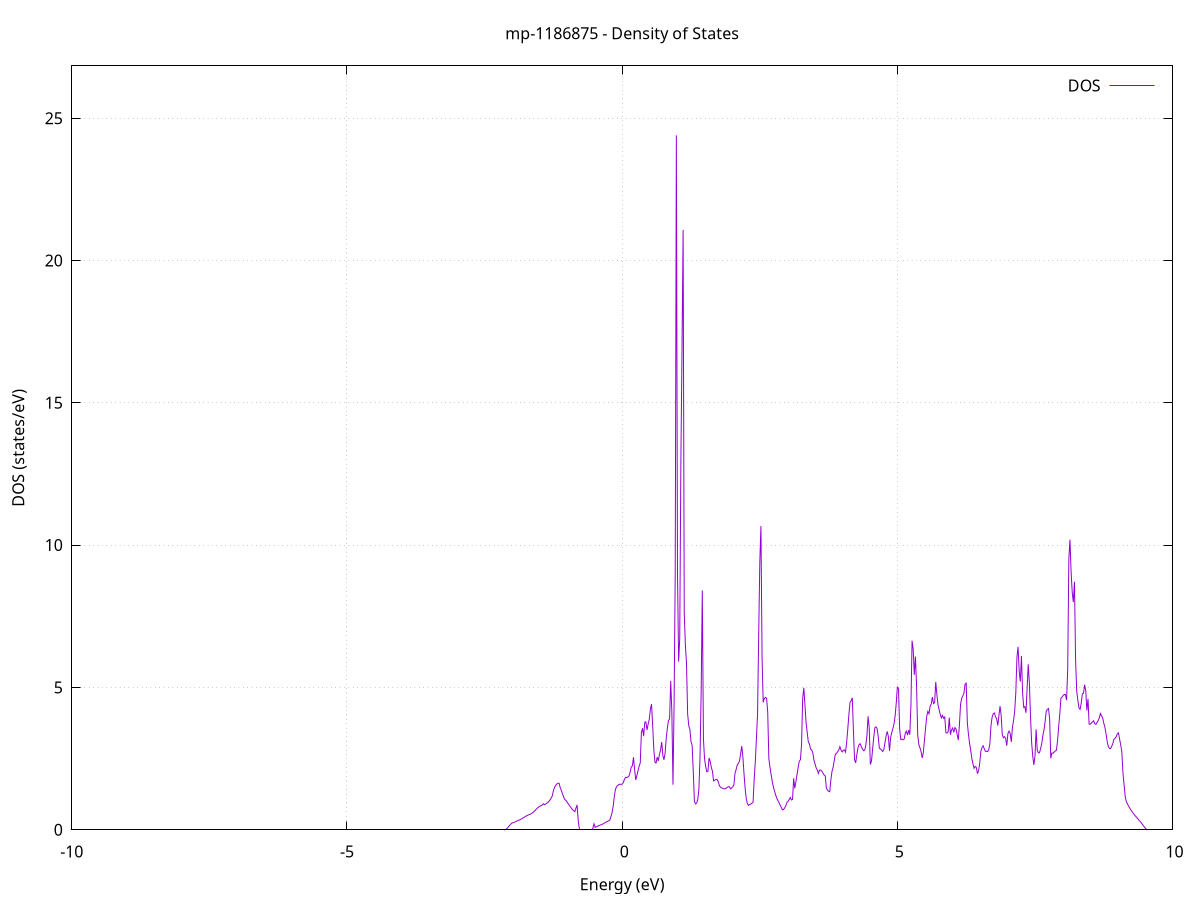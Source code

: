 set title 'mp-1186875 - Density of States'
set xlabel 'Energy (eV)'
set ylabel 'DOS (states/eV)'
set grid
set xrange [-10:10]
set yrange [0:26.836]
set xzeroaxis lt -1
set terminal png size 800,600
set output 'mp-1186875_dos_gnuplot.png'
plot '-' using 1:2 with lines title 'DOS'
-29.589200 0.000000
-29.568700 0.000000
-29.548200 0.000000
-29.527700 0.000000
-29.507200 0.000000
-29.486700 0.000000
-29.466200 0.000000
-29.445700 0.000000
-29.425200 0.000000
-29.404700 0.000000
-29.384200 0.000000
-29.363700 0.000000
-29.343300 0.000000
-29.322800 0.000000
-29.302300 0.000000
-29.281800 0.000000
-29.261300 0.000000
-29.240800 0.000000
-29.220300 0.000000
-29.199800 0.000000
-29.179300 0.000000
-29.158800 0.000000
-29.138300 0.000000
-29.117800 0.000000
-29.097400 0.000000
-29.076900 0.000000
-29.056400 0.000000
-29.035900 0.000000
-29.015400 0.000000
-28.994900 0.000000
-28.974400 0.000000
-28.953900 0.000000
-28.933400 0.000000
-28.912900 0.000000
-28.892400 0.000000
-28.871900 0.000000
-28.851400 0.000000
-28.831000 0.000000
-28.810500 0.000000
-28.790000 0.000000
-28.769500 0.000000
-28.749000 0.000000
-28.728500 0.000000
-28.708000 0.000000
-28.687500 0.000000
-28.667000 0.000000
-28.646500 0.000000
-28.626000 0.000000
-28.605500 0.000000
-28.585000 0.000000
-28.564600 0.000000
-28.544100 0.000000
-28.523600 0.000000
-28.503100 0.000000
-28.482600 0.000000
-28.462100 0.000000
-28.441600 0.000000
-28.421100 0.000000
-28.400600 0.000000
-28.380100 0.000000
-28.359600 0.000000
-28.339100 0.000000
-28.318700 0.000000
-28.298200 0.000000
-28.277700 0.000000
-28.257200 0.000000
-28.236700 0.000000
-28.216200 0.000000
-28.195700 0.000000
-28.175200 0.000000
-28.154700 0.000000
-28.134200 0.000000
-28.113700 0.000000
-28.093200 0.000000
-28.072700 0.000000
-28.052300 0.000000
-28.031800 0.000000
-28.011300 0.000000
-27.990800 0.000000
-27.970300 0.000000
-27.949800 0.000000
-27.929300 0.000000
-27.908800 0.000000
-27.888300 0.000000
-27.867800 0.000000
-27.847300 0.000000
-27.826800 0.000000
-27.806300 0.000000
-27.785900 0.000000
-27.765400 0.000000
-27.744900 0.000000
-27.724400 0.000000
-27.703900 0.000000
-27.683400 0.000000
-27.662900 0.000000
-27.642400 0.000000
-27.621900 0.000000
-27.601400 0.000000
-27.580900 0.000000
-27.560400 0.000000
-27.540000 0.000000
-27.519500 0.000000
-27.499000 0.000000
-27.478500 0.000000
-27.458000 0.000000
-27.437500 0.000000
-27.417000 0.000000
-27.396500 0.000000
-27.376000 0.000000
-27.355500 0.000000
-27.335000 0.000000
-27.314500 0.000000
-27.294000 0.000000
-27.273600 0.000000
-27.253100 0.000000
-27.232600 0.000000
-27.212100 0.000000
-27.191600 0.000000
-27.171100 0.000000
-27.150600 0.000000
-27.130100 0.000000
-27.109600 0.000000
-27.089100 0.000000
-27.068600 0.000000
-27.048100 0.000000
-27.027600 0.000000
-27.007200 0.000000
-26.986700 0.000000
-26.966200 0.000000
-26.945700 0.000000
-26.925200 0.000000
-26.904700 0.000000
-26.884200 0.000000
-26.863700 0.000000
-26.843200 0.000000
-26.822700 0.000000
-26.802200 0.000000
-26.781700 0.000000
-26.761300 0.000000
-26.740800 0.000000
-26.720300 0.000000
-26.699800 0.000000
-26.679300 0.000000
-26.658800 0.000000
-26.638300 0.000000
-26.617800 0.000000
-26.597300 0.000000
-26.576800 0.000000
-26.556300 0.000000
-26.535800 0.000000
-26.515300 0.000000
-26.494900 0.000000
-26.474400 0.000000
-26.453900 0.000000
-26.433400 0.000000
-26.412900 0.000000
-26.392400 0.000000
-26.371900 0.000000
-26.351400 0.000000
-26.330900 0.000000
-26.310400 0.000000
-26.289900 0.000000
-26.269400 0.000000
-26.249000 0.000000
-26.228500 0.000000
-26.208000 0.000000
-26.187500 0.000000
-26.167000 0.000000
-26.146500 0.000000
-26.126000 0.000000
-26.105500 0.000000
-26.085000 0.000000
-26.064500 0.000000
-26.044000 0.000000
-26.023500 0.000000
-26.003000 0.000000
-25.982600 0.000000
-25.962100 0.000000
-25.941600 0.000000
-25.921100 0.000000
-25.900600 0.000000
-25.880100 0.000000
-25.859600 0.000000
-25.839100 0.000000
-25.818600 0.000000
-25.798100 0.000000
-25.777600 0.000000
-25.757100 0.000000
-25.736600 0.000000
-25.716200 0.000000
-25.695700 0.000000
-25.675200 0.000000
-25.654700 0.000000
-25.634200 0.000000
-25.613700 0.000000
-25.593200 0.000000
-25.572700 0.000000
-25.552200 0.000000
-25.531700 0.000000
-25.511200 0.000000
-25.490700 0.000000
-25.470300 0.000000
-25.449800 0.000000
-25.429300 0.000000
-25.408800 0.000000
-25.388300 0.000000
-25.367800 0.000000
-25.347300 0.000000
-25.326800 0.000000
-25.306300 0.000000
-25.285800 0.000000
-25.265300 0.000000
-25.244800 0.000000
-25.224300 0.000000
-25.203900 0.000000
-25.183400 0.000000
-25.162900 0.000000
-25.142400 0.000000
-25.121900 0.000000
-25.101400 0.000000
-25.080900 0.000000
-25.060400 0.000000
-25.039900 0.000000
-25.019400 0.000000
-24.998900 0.000000
-24.978400 0.000000
-24.957900 0.000000
-24.937500 0.000000
-24.917000 0.000000
-24.896500 0.000000
-24.876000 0.000000
-24.855500 0.000000
-24.835000 0.000000
-24.814500 0.000000
-24.794000 0.000000
-24.773500 0.000000
-24.753000 0.000000
-24.732500 0.000000
-24.712000 0.000000
-24.691600 0.000000
-24.671100 0.000000
-24.650600 0.000000
-24.630100 0.000000
-24.609600 0.000000
-24.589100 0.000000
-24.568600 0.000000
-24.548100 0.000000
-24.527600 0.000000
-24.507100 0.000000
-24.486600 0.000000
-24.466100 0.000000
-24.445600 0.000000
-24.425200 0.000000
-24.404700 0.000000
-24.384200 0.000000
-24.363700 0.000000
-24.343200 0.000000
-24.322700 0.000000
-24.302200 0.000000
-24.281700 0.000000
-24.261200 0.000000
-24.240700 0.000000
-24.220200 0.000000
-24.199700 0.000000
-24.179300 0.000000
-24.158800 0.000000
-24.138300 0.000000
-24.117800 0.000000
-24.097300 0.000000
-24.076800 0.000000
-24.056300 0.000000
-24.035800 0.000000
-24.015300 0.000000
-23.994800 0.000000
-23.974300 0.000000
-23.953800 0.000000
-23.933300 0.000000
-23.912900 0.000000
-23.892400 0.000000
-23.871900 0.000000
-23.851400 0.000000
-23.830900 0.000000
-23.810400 0.000000
-23.789900 0.000000
-23.769400 0.000000
-23.748900 0.000000
-23.728400 0.000000
-23.707900 0.000000
-23.687400 0.000000
-23.666900 0.000000
-23.646500 0.000000
-23.626000 0.000000
-23.605500 0.000000
-23.585000 0.000000
-23.564500 0.000000
-23.544000 0.000000
-23.523500 0.000000
-23.503000 0.000000
-23.482500 0.000000
-23.462000 0.000000
-23.441500 0.000000
-23.421000 0.000000
-23.400600 0.000000
-23.380100 0.000000
-23.359600 0.000000
-23.339100 0.000000
-23.318600 0.000000
-23.298100 0.000000
-23.277600 0.000000
-23.257100 0.000000
-23.236600 0.000000
-23.216100 0.000000
-23.195600 0.000000
-23.175100 0.000000
-23.154600 0.000000
-23.134200 0.000000
-23.113700 0.000000
-23.093200 0.000000
-23.072700 0.000000
-23.052200 0.000000
-23.031700 0.000000
-23.011200 0.000000
-22.990700 0.000000
-22.970200 0.000000
-22.949700 0.000000
-22.929200 0.000000
-22.908700 0.000000
-22.888200 0.000000
-22.867800 0.000000
-22.847300 0.000000
-22.826800 0.000000
-22.806300 0.000000
-22.785800 0.000000
-22.765300 0.000000
-22.744800 0.000000
-22.724300 0.000000
-22.703800 0.000000
-22.683300 0.000000
-22.662800 0.000000
-22.642300 0.000000
-22.621900 0.000000
-22.601400 0.000000
-22.580900 0.000000
-22.560400 0.000000
-22.539900 0.000000
-22.519400 0.000000
-22.498900 0.000000
-22.478400 0.000000
-22.457900 0.000000
-22.437400 0.000000
-22.416900 0.000000
-22.396400 0.000000
-22.375900 0.000000
-22.355500 0.000000
-22.335000 0.000000
-22.314500 0.000000
-22.294000 0.000000
-22.273500 0.000000
-22.253000 0.000000
-22.232500 0.000000
-22.212000 0.000000
-22.191500 0.000000
-22.171000 0.000000
-22.150500 0.000000
-22.130000 0.000000
-22.109500 0.000000
-22.089100 0.000000
-22.068600 0.000000
-22.048100 0.000000
-22.027600 0.000000
-22.007100 0.000000
-21.986600 0.000000
-21.966100 0.000000
-21.945600 0.000000
-21.925100 0.000000
-21.904600 0.000000
-21.884100 0.000000
-21.863600 0.000000
-21.843200 0.000000
-21.822700 0.000000
-21.802200 0.000000
-21.781700 0.000000
-21.761200 0.000000
-21.740700 0.000000
-21.720200 0.000000
-21.699700 0.000000
-21.679200 0.000000
-21.658700 0.000000
-21.638200 0.000000
-21.617700 0.000000
-21.597200 0.000000
-21.576800 0.000000
-21.556300 0.000000
-21.535800 0.000000
-21.515300 0.000000
-21.494800 0.000000
-21.474300 0.000000
-21.453800 0.000000
-21.433300 0.000000
-21.412800 0.000000
-21.392300 0.000000
-21.371800 0.000000
-21.351300 0.000000
-21.330900 0.000000
-21.310400 0.000000
-21.289900 0.000000
-21.269400 0.000000
-21.248900 0.000000
-21.228400 0.000000
-21.207900 0.000000
-21.187400 0.000000
-21.166900 0.000000
-21.146400 0.000000
-21.125900 0.000000
-21.105400 0.000000
-21.084900 0.000000
-21.064500 0.000000
-21.044000 0.000000
-21.023500 0.000000
-21.003000 0.000000
-20.982500 0.000000
-20.962000 0.000000
-20.941500 0.000000
-20.921000 0.000000
-20.900500 0.000000
-20.880000 0.000000
-20.859500 0.000000
-20.839000 0.000000
-20.818500 0.000000
-20.798100 0.000000
-20.777600 0.000000
-20.757100 0.000000
-20.736600 0.000000
-20.716100 0.000000
-20.695600 0.000000
-20.675100 0.000000
-20.654600 0.000000
-20.634100 0.000000
-20.613600 0.000000
-20.593100 0.000000
-20.572600 0.000000
-20.552200 0.000000
-20.531700 0.000000
-20.511200 0.000000
-20.490700 0.000000
-20.470200 0.000000
-20.449700 0.000000
-20.429200 0.000000
-20.408700 0.000000
-20.388200 0.000000
-20.367700 0.000000
-20.347200 0.000000
-20.326700 0.000000
-20.306200 0.000000
-20.285800 0.000000
-20.265300 0.000000
-20.244800 0.000000
-20.224300 0.000000
-20.203800 0.000000
-20.183300 0.000000
-20.162800 0.000000
-20.142300 0.000000
-20.121800 0.000000
-20.101300 0.000000
-20.080800 0.000000
-20.060300 0.000000
-20.039800 0.000000
-20.019400 0.000000
-19.998900 0.000000
-19.978400 0.000000
-19.957900 0.000000
-19.937400 0.000000
-19.916900 0.000000
-19.896400 0.000000
-19.875900 0.000000
-19.855400 0.000000
-19.834900 0.000000
-19.814400 0.000000
-19.793900 0.000000
-19.773500 0.000000
-19.753000 0.000000
-19.732500 0.000000
-19.712000 0.000000
-19.691500 0.000000
-19.671000 0.000000
-19.650500 0.000000
-19.630000 0.000000
-19.609500 0.000000
-19.589000 0.000000
-19.568500 0.000000
-19.548000 0.000000
-19.527500 0.000000
-19.507100 0.000000
-19.486600 0.000000
-19.466100 0.000000
-19.445600 0.000000
-19.425100 0.000000
-19.404600 0.000000
-19.384100 0.000000
-19.363600 0.000000
-19.343100 0.000000
-19.322600 0.000000
-19.302100 0.000000
-19.281600 0.000000
-19.261200 0.000000
-19.240700 0.000000
-19.220200 0.000000
-19.199700 0.000000
-19.179200 0.000000
-19.158700 0.000000
-19.138200 0.000000
-19.117700 0.000000
-19.097200 0.000000
-19.076700 0.000000
-19.056200 0.000000
-19.035700 0.000000
-19.015200 0.000000
-18.994800 0.000000
-18.974300 0.000000
-18.953800 0.000000
-18.933300 0.000000
-18.912800 0.000000
-18.892300 0.000000
-18.871800 0.000000
-18.851300 0.000000
-18.830800 0.000000
-18.810300 0.000000
-18.789800 0.000000
-18.769300 0.000000
-18.748800 0.000000
-18.728400 0.000000
-18.707900 0.000000
-18.687400 0.000000
-18.666900 0.000000
-18.646400 0.000000
-18.625900 0.000000
-18.605400 0.000000
-18.584900 0.000000
-18.564400 0.000000
-18.543900 0.000000
-18.523400 0.000000
-18.502900 0.000000
-18.482500 0.000000
-18.462000 0.000000
-18.441500 0.000000
-18.421000 0.000000
-18.400500 0.000000
-18.380000 0.000000
-18.359500 0.000000
-18.339000 0.000000
-18.318500 0.000000
-18.298000 0.000000
-18.277500 0.000000
-18.257000 0.000000
-18.236500 0.000000
-18.216100 0.000000
-18.195600 0.000000
-18.175100 0.000000
-18.154600 0.000000
-18.134100 0.000000
-18.113600 0.000000
-18.093100 0.000000
-18.072600 0.000000
-18.052100 0.000000
-18.031600 0.000000
-18.011100 0.000000
-17.990600 0.000000
-17.970100 0.000000
-17.949700 0.000000
-17.929200 0.000000
-17.908700 0.000000
-17.888200 0.000000
-17.867700 0.000000
-17.847200 0.000000
-17.826700 0.000000
-17.806200 0.000000
-17.785700 0.000000
-17.765200 0.000000
-17.744700 0.000000
-17.724200 0.000000
-17.703800 0.000000
-17.683300 0.000000
-17.662800 0.000000
-17.642300 0.000000
-17.621800 0.000000
-17.601300 0.000000
-17.580800 0.000000
-17.560300 0.000000
-17.539800 0.000000
-17.519300 0.000000
-17.498800 0.000000
-17.478300 0.000000
-17.457800 0.000000
-17.437400 0.000000
-17.416900 0.000000
-17.396400 0.000000
-17.375900 0.000000
-17.355400 0.000000
-17.334900 0.000000
-17.314400 0.000000
-17.293900 0.000000
-17.273400 0.000000
-17.252900 0.000000
-17.232400 0.000000
-17.211900 0.000000
-17.191400 0.000000
-17.171000 0.000000
-17.150500 0.000000
-17.130000 0.000000
-17.109500 0.000000
-17.089000 0.000000
-17.068500 0.000000
-17.048000 0.000000
-17.027500 0.000000
-17.007000 0.000000
-16.986500 0.000000
-16.966000 0.000000
-16.945500 0.000000
-16.925100 0.000000
-16.904600 0.000000
-16.884100 0.000000
-16.863600 0.000000
-16.843100 0.000000
-16.822600 0.000000
-16.802100 0.000000
-16.781600 0.000000
-16.761100 0.000000
-16.740600 0.000000
-16.720100 0.000000
-16.699600 0.000000
-16.679100 0.000000
-16.658700 0.000000
-16.638200 0.000000
-16.617700 0.000000
-16.597200 0.000000
-16.576700 0.000000
-16.556200 0.000000
-16.535700 0.000000
-16.515200 0.000000
-16.494700 0.000000
-16.474200 0.000000
-16.453700 0.000000
-16.433200 0.000000
-16.412800 0.000000
-16.392300 0.000000
-16.371800 0.000000
-16.351300 0.000000
-16.330800 0.000000
-16.310300 0.000000
-16.289800 0.000000
-16.269300 0.000000
-16.248800 0.000000
-16.228300 0.000000
-16.207800 0.000000
-16.187300 0.000000
-16.166800 0.000000
-16.146400 0.000000
-16.125900 0.000000
-16.105400 0.000000
-16.084900 0.000000
-16.064400 0.000000
-16.043900 0.000000
-16.023400 0.000000
-16.002900 0.000000
-15.982400 0.000000
-15.961900 0.000000
-15.941400 0.000000
-15.920900 0.000000
-15.900400 0.000000
-15.880000 0.000000
-15.859500 0.000000
-15.839000 0.000000
-15.818500 0.000000
-15.798000 0.000000
-15.777500 0.000000
-15.757000 0.000000
-15.736500 0.000000
-15.716000 0.000000
-15.695500 0.000000
-15.675000 0.000000
-15.654500 0.000000
-15.634100 0.000000
-15.613600 0.000000
-15.593100 0.000000
-15.572600 0.000000
-15.552100 0.000000
-15.531600 0.000000
-15.511100 0.000000
-15.490600 0.000000
-15.470100 0.000000
-15.449600 0.000000
-15.429100 0.000000
-15.408600 0.000000
-15.388100 0.000000
-15.367700 0.000000
-15.347200 0.000000
-15.326700 0.000000
-15.306200 0.000000
-15.285700 0.000000
-15.265200 0.000000
-15.244700 0.000000
-15.224200 0.000000
-15.203700 0.000000
-15.183200 0.000000
-15.162700 0.000000
-15.142200 0.000000
-15.121700 0.000000
-15.101300 0.000000
-15.080800 0.000000
-15.060300 0.000000
-15.039800 0.000000
-15.019300 0.000000
-14.998800 0.000000
-14.978300 0.000000
-14.957800 0.000000
-14.937300 0.000000
-14.916800 0.000000
-14.896300 0.000000
-14.875800 0.000000
-14.855400 0.000000
-14.834900 0.000000
-14.814400 0.000000
-14.793900 0.000000
-14.773400 0.000000
-14.752900 0.000000
-14.732400 0.000000
-14.711900 0.000000
-14.691400 0.000000
-14.670900 0.000000
-14.650400 0.000000
-14.629900 0.000000
-14.609400 0.000000
-14.589000 0.000000
-14.568500 0.000000
-14.548000 0.000000
-14.527500 0.000000
-14.507000 0.000000
-14.486500 0.000000
-14.466000 0.000000
-14.445500 0.000000
-14.425000 0.000000
-14.404500 0.000000
-14.384000 0.000000
-14.363500 0.000000
-14.343100 0.000000
-14.322600 0.000000
-14.302100 0.000000
-14.281600 0.000000
-14.261100 0.000000
-14.240600 0.000000
-14.220100 0.000000
-14.199600 0.000000
-14.179100 0.000000
-14.158600 0.000000
-14.138100 0.000000
-14.117600 0.000000
-14.097100 0.000000
-14.076700 0.000000
-14.056200 0.000000
-14.035700 0.000000
-14.015200 0.000000
-13.994700 0.000000
-13.974200 0.000000
-13.953700 0.000000
-13.933200 0.000000
-13.912700 0.000000
-13.892200 0.000000
-13.871700 0.000000
-13.851200 0.000000
-13.830700 0.000000
-13.810300 0.000000
-13.789800 0.000000
-13.769300 0.000000
-13.748800 0.000000
-13.728300 0.000000
-13.707800 0.000000
-13.687300 0.000000
-13.666800 0.000000
-13.646300 0.000000
-13.625800 0.000000
-13.605300 0.000000
-13.584800 0.000000
-13.564400 0.000000
-13.543900 0.000000
-13.523400 0.000000
-13.502900 0.000000
-13.482400 0.000000
-13.461900 0.000000
-13.441400 0.000000
-13.420900 0.000000
-13.400400 0.000000
-13.379900 0.000000
-13.359400 0.000000
-13.338900 0.000000
-13.318400 0.000000
-13.298000 0.000000
-13.277500 0.000000
-13.257000 0.000000
-13.236500 0.000000
-13.216000 0.000000
-13.195500 0.000000
-13.175000 0.000000
-13.154500 0.000000
-13.134000 0.000000
-13.113500 0.000000
-13.093000 0.000000
-13.072500 0.000000
-13.052000 0.000000
-13.031600 0.000000
-13.011100 0.000000
-12.990600 0.000000
-12.970100 0.000000
-12.949600 0.000000
-12.929100 0.000000
-12.908600 0.000000
-12.888100 0.000000
-12.867600 0.000000
-12.847100 0.000000
-12.826600 0.000000
-12.806100 0.000000
-12.785700 0.000000
-12.765200 0.000000
-12.744700 0.000000
-12.724200 0.000000
-12.703700 0.000000
-12.683200 0.000000
-12.662700 0.000000
-12.642200 0.000000
-12.621700 0.000000
-12.601200 0.000000
-12.580700 0.000000
-12.560200 0.000000
-12.539700 0.000000
-12.519300 0.000000
-12.498800 0.000000
-12.478300 0.000000
-12.457800 0.000000
-12.437300 0.000000
-12.416800 0.000000
-12.396300 0.000000
-12.375800 0.000000
-12.355300 0.000000
-12.334800 0.000000
-12.314300 0.000000
-12.293800 0.000000
-12.273400 0.000000
-12.252900 0.000000
-12.232400 0.000000
-12.211900 0.000000
-12.191400 0.000000
-12.170900 0.000000
-12.150400 0.000000
-12.129900 0.000000
-12.109400 0.000000
-12.088900 0.000000
-12.068400 0.000000
-12.047900 0.000000
-12.027400 3.323800
-12.007000 12.500200
-11.986500 31.663700
-11.966000 18.957700
-11.945500 20.425000
-11.925000 17.410700
-11.904500 21.037500
-11.884000 80.937000
-11.863500 36.544600
-11.843000 45.317400
-11.822500 36.746300
-11.802000 49.049000
-11.781500 16.240900
-11.761000 40.457600
-11.740600 40.318400
-11.720100 0.000000
-11.699600 0.000000
-11.679100 0.000000
-11.658600 0.000000
-11.638100 0.000000
-11.617600 0.000000
-11.597100 0.000000
-11.576600 0.000000
-11.556100 0.000000
-11.535600 0.000000
-11.515100 0.000000
-11.494700 0.000000
-11.474200 0.000000
-11.453700 0.000000
-11.433200 0.000000
-11.412700 0.000000
-11.392200 0.000000
-11.371700 0.000000
-11.351200 0.000000
-11.330700 0.000000
-11.310200 0.000000
-11.289700 0.000000
-11.269200 0.000000
-11.248700 0.000000
-11.228300 0.000000
-11.207800 0.000000
-11.187300 0.000000
-11.166800 0.000000
-11.146300 0.000000
-11.125800 0.000000
-11.105300 0.000000
-11.084800 0.000000
-11.064300 0.000000
-11.043800 0.000000
-11.023300 0.000000
-11.002800 0.000000
-10.982300 0.000000
-10.961900 0.000000
-10.941400 0.000000
-10.920900 0.000000
-10.900400 0.000000
-10.879900 0.000000
-10.859400 0.000000
-10.838900 0.000000
-10.818400 0.000000
-10.797900 0.000000
-10.777400 0.000000
-10.756900 0.000000
-10.736400 0.000000
-10.716000 0.000000
-10.695500 0.000000
-10.675000 0.000000
-10.654500 0.000000
-10.634000 0.000000
-10.613500 0.000000
-10.593000 0.000000
-10.572500 0.000000
-10.552000 0.000000
-10.531500 0.000000
-10.511000 0.000000
-10.490500 0.000000
-10.470000 0.000000
-10.449600 0.000000
-10.429100 0.000000
-10.408600 0.000000
-10.388100 0.000000
-10.367600 0.000000
-10.347100 0.000000
-10.326600 0.000000
-10.306100 0.000000
-10.285600 0.000000
-10.265100 0.000000
-10.244600 0.000000
-10.224100 0.000000
-10.203600 0.000000
-10.183200 0.000000
-10.162700 0.000000
-10.142200 0.000000
-10.121700 0.000000
-10.101200 0.000000
-10.080700 0.000000
-10.060200 0.000000
-10.039700 0.000000
-10.019200 0.000000
-9.998700 0.000000
-9.978200 0.000000
-9.957700 0.000000
-9.937300 0.000000
-9.916800 0.000000
-9.896300 0.000000
-9.875800 0.000000
-9.855300 0.000000
-9.834800 0.000000
-9.814300 0.000000
-9.793800 0.000000
-9.773300 0.000000
-9.752800 0.000000
-9.732300 0.000000
-9.711800 0.000000
-9.691300 0.000000
-9.670900 0.000000
-9.650400 0.000000
-9.629900 0.000000
-9.609400 0.000000
-9.588900 0.000000
-9.568400 0.000000
-9.547900 0.000000
-9.527400 0.000000
-9.506900 0.000000
-9.486400 0.000000
-9.465900 0.000000
-9.445400 0.000000
-9.425000 0.000000
-9.404500 0.000000
-9.384000 0.000000
-9.363500 0.000000
-9.343000 0.000000
-9.322500 0.000000
-9.302000 0.000000
-9.281500 0.000000
-9.261000 0.000000
-9.240500 0.000000
-9.220000 0.000000
-9.199500 0.000000
-9.179000 0.000000
-9.158600 0.000000
-9.138100 0.000000
-9.117600 0.000000
-9.097100 0.000000
-9.076600 0.000000
-9.056100 0.000000
-9.035600 0.000000
-9.015100 0.000000
-8.994600 0.000000
-8.974100 0.000000
-8.953600 0.000000
-8.933100 0.000000
-8.912600 0.000000
-8.892200 0.000000
-8.871700 0.000000
-8.851200 0.000000
-8.830700 0.000000
-8.810200 0.000000
-8.789700 0.000000
-8.769200 0.000000
-8.748700 0.000000
-8.728200 0.000000
-8.707700 0.000000
-8.687200 0.000000
-8.666700 0.000000
-8.646300 0.000000
-8.625800 0.000000
-8.605300 0.000000
-8.584800 0.000000
-8.564300 0.000000
-8.543800 0.000000
-8.523300 0.000000
-8.502800 0.000000
-8.482300 0.000000
-8.461800 0.000000
-8.441300 0.000000
-8.420800 0.000000
-8.400300 0.000000
-8.379900 0.000000
-8.359400 0.000000
-8.338900 0.000000
-8.318400 0.000000
-8.297900 0.000000
-8.277400 0.000000
-8.256900 0.000000
-8.236400 0.000000
-8.215900 0.000000
-8.195400 0.000000
-8.174900 0.000000
-8.154400 0.000000
-8.133900 0.000000
-8.113500 0.000000
-8.093000 0.000000
-8.072500 0.000000
-8.052000 0.000000
-8.031500 0.000000
-8.011000 0.000000
-7.990500 0.000000
-7.970000 0.000000
-7.949500 0.000000
-7.929000 0.000000
-7.908500 0.000000
-7.888000 0.000000
-7.867600 0.000000
-7.847100 0.000000
-7.826600 0.000000
-7.806100 0.000000
-7.785600 0.000000
-7.765100 0.000000
-7.744600 0.000000
-7.724100 0.000000
-7.703600 0.000000
-7.683100 0.000000
-7.662600 0.000000
-7.642100 0.000000
-7.621600 0.000000
-7.601200 0.000000
-7.580700 0.000000
-7.560200 0.000000
-7.539700 0.000000
-7.519200 0.000000
-7.498700 0.000000
-7.478200 0.000000
-7.457700 0.000000
-7.437200 0.000000
-7.416700 0.000000
-7.396200 0.000000
-7.375700 0.000000
-7.355300 0.000000
-7.334800 0.000000
-7.314300 0.000000
-7.293800 0.000000
-7.273300 0.000000
-7.252800 0.000000
-7.232300 0.000000
-7.211800 0.000000
-7.191300 0.000000
-7.170800 0.000000
-7.150300 0.000000
-7.129800 0.000000
-7.109300 0.000000
-7.088900 0.000000
-7.068400 0.000000
-7.047900 0.000000
-7.027400 0.000000
-7.006900 0.000000
-6.986400 0.000000
-6.965900 0.000000
-6.945400 0.000000
-6.924900 0.000000
-6.904400 0.000000
-6.883900 0.000000
-6.863400 0.000000
-6.842900 0.000000
-6.822500 0.000000
-6.802000 0.000000
-6.781500 0.000000
-6.761000 0.000000
-6.740500 0.000000
-6.720000 0.000000
-6.699500 0.000000
-6.679000 0.000000
-6.658500 0.000000
-6.638000 0.000000
-6.617500 0.000000
-6.597000 0.000000
-6.576600 0.000000
-6.556100 0.000000
-6.535600 0.000000
-6.515100 0.000000
-6.494600 0.000000
-6.474100 0.000000
-6.453600 0.000000
-6.433100 0.000000
-6.412600 0.000000
-6.392100 0.000000
-6.371600 0.000000
-6.351100 0.000000
-6.330600 0.000000
-6.310200 0.000000
-6.289700 0.000000
-6.269200 0.000000
-6.248700 0.000000
-6.228200 0.000000
-6.207700 0.000000
-6.187200 0.000000
-6.166700 0.000000
-6.146200 0.000000
-6.125700 0.000000
-6.105200 0.000000
-6.084700 0.000000
-6.064200 0.000000
-6.043800 0.000000
-6.023300 0.000000
-6.002800 0.000000
-5.982300 0.000000
-5.961800 0.000000
-5.941300 0.000000
-5.920800 0.000000
-5.900300 0.000000
-5.879800 0.000000
-5.859300 0.000000
-5.838800 0.000000
-5.818300 0.000000
-5.797900 0.000000
-5.777400 0.000000
-5.756900 0.000000
-5.736400 0.000000
-5.715900 0.000000
-5.695400 0.000000
-5.674900 0.000000
-5.654400 0.000000
-5.633900 0.000000
-5.613400 0.000000
-5.592900 0.000000
-5.572400 0.000000
-5.551900 0.000000
-5.531500 0.000000
-5.511000 0.000000
-5.490500 0.000000
-5.470000 0.000000
-5.449500 0.000000
-5.429000 0.000000
-5.408500 0.000000
-5.388000 0.000000
-5.367500 0.000000
-5.347000 0.000000
-5.326500 0.000000
-5.306000 0.000000
-5.285500 0.000000
-5.265100 0.000000
-5.244600 0.000000
-5.224100 0.000000
-5.203600 0.000000
-5.183100 0.000000
-5.162600 0.000000
-5.142100 0.000000
-5.121600 0.000000
-5.101100 0.000000
-5.080600 0.000000
-5.060100 0.000000
-5.039600 0.000000
-5.019200 0.000000
-4.998700 0.000000
-4.978200 0.000000
-4.957700 0.000000
-4.937200 0.000000
-4.916700 0.000000
-4.896200 0.000000
-4.875700 0.000000
-4.855200 0.000000
-4.834700 0.000000
-4.814200 0.000000
-4.793700 0.000000
-4.773200 0.000000
-4.752800 0.000000
-4.732300 0.000000
-4.711800 0.000000
-4.691300 0.000000
-4.670800 0.000000
-4.650300 0.000000
-4.629800 0.000000
-4.609300 0.000000
-4.588800 0.000000
-4.568300 0.000000
-4.547800 0.000000
-4.527300 0.000000
-4.506900 0.000000
-4.486400 0.000000
-4.465900 0.000000
-4.445400 0.000000
-4.424900 0.000000
-4.404400 0.000000
-4.383900 0.000000
-4.363400 0.000000
-4.342900 0.000000
-4.322400 0.000000
-4.301900 0.000000
-4.281400 0.000000
-4.260900 0.000000
-4.240500 0.000000
-4.220000 0.000000
-4.199500 0.000000
-4.179000 0.000000
-4.158500 0.000000
-4.138000 0.000000
-4.117500 0.000000
-4.097000 0.000000
-4.076500 0.000000
-4.056000 0.000000
-4.035500 0.000000
-4.015000 0.000000
-3.994500 0.000000
-3.974100 0.000000
-3.953600 0.000000
-3.933100 0.000000
-3.912600 0.000000
-3.892100 0.000000
-3.871600 0.000000
-3.851100 0.000000
-3.830600 0.000000
-3.810100 0.000000
-3.789600 0.000000
-3.769100 0.000000
-3.748600 0.000000
-3.728200 0.000000
-3.707700 0.000000
-3.687200 0.000000
-3.666700 0.000000
-3.646200 0.000000
-3.625700 0.000000
-3.605200 0.000000
-3.584700 0.000000
-3.564200 0.000000
-3.543700 0.000000
-3.523200 0.000000
-3.502700 0.000000
-3.482200 0.000000
-3.461800 0.000000
-3.441300 0.000000
-3.420800 0.000000
-3.400300 0.000000
-3.379800 0.000000
-3.359300 0.000000
-3.338800 0.000000
-3.318300 0.000000
-3.297800 0.000000
-3.277300 0.000000
-3.256800 0.000000
-3.236300 0.000000
-3.215800 0.000000
-3.195400 0.000000
-3.174900 0.000000
-3.154400 0.000000
-3.133900 0.000000
-3.113400 0.000000
-3.092900 0.000000
-3.072400 0.000000
-3.051900 0.000000
-3.031400 0.000000
-3.010900 0.000000
-2.990400 0.000000
-2.969900 0.000000
-2.949500 0.000000
-2.929000 0.000000
-2.908500 0.000000
-2.888000 0.000000
-2.867500 0.000000
-2.847000 0.000000
-2.826500 0.000000
-2.806000 0.000000
-2.785500 0.000000
-2.765000 0.000000
-2.744500 0.000000
-2.724000 0.000000
-2.703500 0.000000
-2.683100 0.000000
-2.662600 0.000000
-2.642100 0.000000
-2.621600 0.000000
-2.601100 0.000000
-2.580600 0.000000
-2.560100 0.000000
-2.539600 0.000000
-2.519100 0.000000
-2.498600 0.000000
-2.478100 0.000000
-2.457600 0.000000
-2.437200 0.000000
-2.416700 0.000000
-2.396200 0.000000
-2.375700 0.000000
-2.355200 0.000000
-2.334700 0.000000
-2.314200 0.000000
-2.293700 0.000000
-2.273200 0.000000
-2.252700 0.000000
-2.232200 0.000000
-2.211700 0.000000
-2.191200 0.000000
-2.170800 0.000000
-2.150300 0.000000
-2.129800 0.002700
-2.109300 0.019000
-2.088800 0.049900
-2.068300 0.095400
-2.047800 0.147400
-2.027300 0.187900
-2.006800 0.231100
-1.986300 0.245200
-1.965800 0.260100
-1.945300 0.275900
-1.924800 0.293300
-1.904400 0.312800
-1.883900 0.334300
-1.863400 0.345400
-1.842900 0.367400
-1.822400 0.390300
-1.801900 0.414100
-1.781400 0.438500
-1.760900 0.463800
-1.740400 0.487600
-1.719900 0.508100
-1.699400 0.525200
-1.678900 0.539800
-1.658500 0.556100
-1.638000 0.584500
-1.617500 0.611200
-1.597000 0.648500
-1.576500 0.685200
-1.556000 0.731600
-1.535500 0.770800
-1.515000 0.802500
-1.494500 0.827700
-1.474000 0.846200
-1.453500 0.857700
-1.433000 0.914900
-1.412500 0.880900
-1.392100 0.903400
-1.371600 0.928500
-1.351100 0.955700
-1.330600 0.996600
-1.310100 1.050100
-1.289600 1.114000
-1.269100 1.192100
-1.248600 1.378800
-1.228100 1.489100
-1.207600 1.561400
-1.187100 1.608300
-1.166600 1.631000
-1.146100 1.634000
-1.125700 1.482900
-1.105200 1.387300
-1.084700 1.265100
-1.064200 1.161400
-1.043700 1.064100
-1.023200 1.036700
-1.002700 0.980600
-0.982200 0.922100
-0.961700 0.864700
-0.941200 0.808600
-0.920700 0.751100
-0.900200 0.703600
-0.879800 0.667300
-0.859300 0.637000
-0.838800 0.765400
-0.818300 0.871600
-0.797800 0.311700
-0.777300 0.000000
-0.756800 0.000000
-0.736300 0.000000
-0.715800 0.000000
-0.695300 0.000000
-0.674800 0.000000
-0.654300 0.000000
-0.633800 0.000000
-0.613400 0.000000
-0.592900 0.000000
-0.572400 0.000000
-0.551900 0.000000
-0.531400 0.000000
-0.510900 0.211000
-0.490400 0.082600
-0.469900 0.103600
-0.449400 0.123100
-0.428900 0.141200
-0.408400 0.157800
-0.387900 0.172900
-0.367400 0.186500
-0.347000 0.207500
-0.326500 0.232700
-0.306000 0.255800
-0.285500 0.276900
-0.265000 0.296000
-0.244500 0.314700
-0.224000 0.337700
-0.203500 0.464200
-0.183000 0.603900
-0.162500 0.831900
-0.142000 1.177800
-0.121500 1.420100
-0.101100 1.512800
-0.080600 1.557100
-0.060100 1.590300
-0.039600 1.602200
-0.019100 1.592900
0.001400 1.604500
0.021900 1.662800
0.042400 1.777300
0.062900 1.844400
0.083400 1.838200
0.103900 1.849900
0.124400 1.888800
0.144900 2.022200
0.165300 2.203200
0.185800 2.246500
0.206300 2.547600
0.226800 2.106000
0.247300 1.752300
0.267800 1.903800
0.288300 2.076500
0.308800 2.229900
0.329300 2.355800
0.349800 3.417100
0.370300 3.566900
0.390800 3.287200
0.411200 3.779600
0.431700 3.788500
0.452200 3.504700
0.472700 3.715000
0.493200 3.881400
0.513700 4.248600
0.534200 4.414700
0.554700 3.662200
0.575200 2.828200
0.595700 2.372500
0.616200 2.346100
0.636700 2.553000
0.657200 2.417500
0.677600 2.654400
0.698100 2.799800
0.718600 3.078900
0.739100 2.613400
0.759600 2.458600
0.780100 2.679900
0.800600 3.206000
0.821100 3.561600
0.841600 3.838600
0.862100 3.892100
0.882600 5.229800
0.903100 4.138600
0.923600 1.583100
0.944000 4.446300
0.964500 8.998000
0.985000 24.396400
1.005500 9.086200
1.026000 5.905900
1.046500 6.711800
1.067000 12.895900
1.087500 16.832200
1.108000 21.073500
1.128500 7.605300
1.149000 6.487200
1.169500 5.849600
1.189900 4.068400
1.210400 3.653800
1.230900 3.525500
1.251400 3.098000
1.271900 2.964600
1.292400 2.039200
1.312900 1.001400
1.333400 0.911800
1.353900 0.937600
1.374400 1.074000
1.394900 1.427700
1.415400 2.585300
1.435900 4.857300
1.456300 8.409100
1.476800 3.206500
1.497300 2.489800
1.517800 2.220800
1.538300 2.038400
1.558800 2.056100
1.579300 2.522400
1.599800 2.404800
1.620300 2.193900
1.640800 2.055800
1.661300 1.717900
1.681800 1.740900
1.702300 1.765700
1.722700 1.775200
1.743200 1.702500
1.763700 1.570700
1.784200 1.498700
1.804700 1.476700
1.825200 1.456000
1.845700 1.441300
1.866200 1.438700
1.886700 1.451500
1.907200 1.488200
1.927700 1.508100
1.948200 1.515400
1.968600 1.437800
1.989100 1.471000
2.009600 1.506300
2.030100 1.574600
2.050600 1.985800
2.071100 2.117700
2.091600 2.276700
2.112100 2.337300
2.132600 2.411200
2.153100 2.669400
2.173600 2.939400
2.194100 2.560700
2.214600 1.953600
2.235000 1.449300
2.255500 1.086500
2.276000 0.918900
2.296500 0.855100
2.317000 0.886400
2.337500 0.904100
2.358000 0.933100
2.378500 0.964600
2.399000 1.761900
2.419500 2.385400
2.440000 3.223200
2.460500 4.061200
2.480900 6.826300
2.501400 9.405900
2.521900 10.668500
2.542400 6.038300
2.562900 4.472800
2.583400 4.617400
2.603900 4.649100
2.624400 4.624300
2.644900 4.139500
2.665400 2.507100
2.685900 2.198800
2.706400 1.943900
2.726900 1.708400
2.747300 1.508100
2.767800 1.365600
2.788300 1.229900
2.808800 1.113400
2.829300 1.032600
2.849800 0.951200
2.870300 0.869100
2.890800 0.786400
2.911300 0.700600
2.931800 0.714100
2.952300 0.762600
2.972800 0.843100
2.993300 0.954900
3.013700 0.994900
3.034200 1.060400
3.054700 1.131800
3.075200 1.045900
3.095700 1.063800
3.116200 1.808100
3.136700 1.456200
3.157200 1.689700
3.177700 1.946400
3.198200 2.190500
3.218700 2.408900
3.239200 2.458000
3.259600 2.982400
3.280100 4.606300
3.300600 4.989600
3.321100 4.386400
3.341600 3.778000
3.362100 3.432900
3.382600 3.087500
3.403100 3.015000
3.423600 2.832400
3.444100 2.806800
3.464600 2.707200
3.485100 2.445900
3.505600 2.309300
3.526000 2.170500
3.546500 2.095800
3.567000 1.979600
3.587500 2.096800
3.608000 2.098200
3.628500 2.059900
3.649000 1.994800
3.669500 1.922700
3.690000 1.894800
3.710500 1.464000
3.731000 1.393100
3.751500 1.353700
3.772000 1.336400
3.792400 1.750200
3.812900 2.049200
3.833400 2.192700
3.853900 2.434600
3.874400 2.656500
3.894900 2.678300
3.915400 2.743000
3.935900 2.799400
3.956400 2.919900
3.976900 2.798400
3.997400 2.733800
4.017900 2.790900
4.038300 2.806200
4.058800 2.727700
4.079300 3.071200
4.099800 3.537500
4.120300 4.054800
4.140800 4.480800
4.161300 4.526100
4.181800 4.637100
4.202300 3.488900
4.222800 2.464500
4.243300 2.349700
4.263800 2.636900
4.284300 2.876100
4.304700 2.987100
4.325200 3.022800
4.345700 2.922900
4.366200 2.836800
4.386700 2.778600
4.407200 2.795700
4.427700 2.961600
4.448200 3.316000
4.468700 3.987000
4.489200 3.585000
4.509700 2.293900
4.530200 2.411400
4.550700 2.826100
4.571100 3.242200
4.591600 3.584200
4.612100 3.612900
4.632600 3.553200
4.653100 3.276300
4.673600 2.863000
4.694100 2.842900
4.714600 2.797900
4.735100 2.749100
4.755600 2.818500
4.776100 3.072600
4.796600 3.304400
4.817000 3.454800
4.837500 3.274400
4.858000 2.774300
4.878500 3.238800
4.899000 3.419700
4.919500 3.558300
4.940000 3.716600
4.960500 4.003000
4.981000 4.464300
5.001500 5.028600
5.022000 4.937000
5.042500 3.524400
5.063000 3.168000
5.083400 3.185200
5.103900 3.159400
5.124400 3.185500
5.144900 3.395500
5.165400 3.464900
5.185900 3.325400
5.206400 3.499600
5.226900 3.342900
5.247400 4.373900
5.267900 6.641100
5.288400 6.345900
5.308900 5.441800
5.329300 6.085500
5.349800 5.055100
5.370300 3.334000
5.390800 2.992900
5.411300 2.881300
5.431800 2.735900
5.452300 2.524400
5.472800 2.721200
5.493300 3.153400
5.513800 3.584700
5.534300 3.990400
5.554800 4.157100
5.575300 4.078200
5.595700 4.341000
5.616200 4.415700
5.636700 4.661900
5.657200 4.432100
5.677700 4.463500
5.698200 5.193900
5.718700 4.752900
5.739200 4.392700
5.759700 4.212600
5.780200 4.050800
5.800700 3.929700
5.821200 4.019300
5.841700 3.917300
5.862100 3.961300
5.882600 3.411300
5.903100 3.396700
5.923600 3.441800
5.944100 3.940300
5.964600 3.338900
5.985100 3.506900
6.005600 3.574900
6.026100 3.423700
6.046600 3.590500
6.067100 3.539500
6.087600 3.336300
6.108000 3.151000
6.128500 3.692900
6.149000 4.404900
6.169500 4.626500
6.190000 4.697400
6.210500 4.803500
6.231000 5.115300
6.251500 5.150800
6.272000 3.753700
6.292500 3.358500
6.313000 3.035200
6.333500 2.794200
6.354000 2.500100
6.374400 2.316300
6.394900 2.160400
6.415400 2.224700
6.435900 2.188900
6.456400 1.968500
6.476900 2.083200
6.497400 2.340000
6.517900 2.760100
6.538400 2.886300
6.558900 2.953300
6.579400 2.848100
6.599900 2.758700
6.620400 2.753800
6.640800 2.749900
6.661300 2.816600
6.681800 3.021900
6.702300 3.665800
6.722800 3.959500
6.743300 4.075700
6.763800 4.103000
6.784300 3.966800
6.804800 3.902900
6.825300 3.660500
6.845800 4.003700
6.866300 4.340500
6.886700 4.021400
6.907200 3.337800
6.927700 3.232400
6.948200 3.271700
6.968700 3.199500
6.989200 2.955000
7.009700 3.382300
7.030200 3.468800
7.050700 3.378800
7.071200 3.084500
7.091700 3.604000
7.112200 3.839900
7.132700 4.165700
7.153100 4.826000
7.173600 6.067200
7.194100 6.425200
7.214600 5.561800
7.235100 5.207800
7.255600 6.103100
7.276100 4.816300
7.296600 4.302800
7.317100 4.326800
7.337600 4.109800
7.358100 4.945800
7.378600 5.812800
7.399000 5.169500
7.419500 4.010700
7.440000 3.077800
7.460500 2.583400
7.481000 2.278500
7.501500 2.595400
7.522000 3.528200
7.542500 2.790100
7.563000 2.701900
7.583500 2.708000
7.604000 2.854200
7.624500 3.040800
7.645000 3.310200
7.665400 3.518200
7.685900 3.806800
7.706400 4.172000
7.726900 4.228400
7.747400 4.259700
7.767900 3.883200
7.788400 2.511600
7.808900 2.695100
7.829400 2.689700
7.849900 2.725500
7.870400 2.769300
7.890900 2.793000
7.911400 3.128600
7.931800 3.630200
7.952300 4.073200
7.972800 4.621800
7.993300 4.662600
8.013800 4.717100
8.034300 4.757600
8.054800 4.746100
8.075300 4.553200
8.095800 5.627400
8.116300 9.489400
8.136800 10.193000
8.157300 9.080800
8.177700 8.341400
8.198200 7.999500
8.218700 8.713600
8.239200 5.939600
8.259700 4.865200
8.280200 4.550700
8.300700 4.276900
8.321200 4.230000
8.341700 4.452400
8.362200 4.777800
8.382700 4.792900
8.403200 5.095100
8.423700 4.888800
8.444100 4.189400
8.464600 4.598300
8.485100 3.710600
8.505600 3.709800
8.526100 3.749500
8.546600 3.789500
8.567100 3.830300
8.587600 3.723800
8.608100 3.702600
8.628600 3.773000
8.649100 3.831500
8.669600 3.929600
8.690100 4.084100
8.710500 4.001300
8.731000 3.934000
8.751500 3.744000
8.772000 3.603000
8.792500 3.365400
8.813000 3.105600
8.833500 2.925800
8.854000 2.858700
8.874500 2.852400
8.895000 2.930600
8.915500 3.026500
8.936000 3.184500
8.956400 3.212300
8.976900 3.267200
8.997400 3.374100
9.017900 3.404000
9.038400 3.188000
9.058900 2.983800
9.079400 2.739100
9.099900 1.988600
9.120400 1.579800
9.140900 1.162800
9.161400 0.991100
9.181900 0.905700
9.202400 0.831800
9.222800 0.762000
9.243300 0.696200
9.263800 0.639300
9.284300 0.585600
9.304800 0.534400
9.325300 0.485700
9.345800 0.439400
9.366300 0.393400
9.386800 0.346300
9.407300 0.302300
9.427800 0.254600
9.448300 0.203000
9.468800 0.147700
9.489200 0.098100
9.509700 0.048700
9.530200 0.003800
9.550700 0.000000
9.571200 0.000000
9.591700 0.000000
9.612200 0.000000
9.632700 0.000000
9.653200 0.000000
9.673700 0.000000
9.694200 0.000000
9.714700 0.000000
9.735100 0.000000
9.755600 0.000000
9.776100 0.000000
9.796600 0.000000
9.817100 0.000000
9.837600 0.000000
9.858100 0.000000
9.878600 0.000000
9.899100 0.000000
9.919600 0.000000
9.940100 0.000000
9.960600 0.000000
9.981100 0.000000
10.001500 0.000000
10.022000 0.000000
10.042500 0.000000
10.063000 0.000000
10.083500 0.000000
10.104000 0.000000
10.124500 0.000000
10.145000 0.000000
10.165500 0.000000
10.186000 0.000000
10.206500 0.000000
10.227000 0.000000
10.247400 0.000000
10.267900 0.000000
10.288400 0.000000
10.308900 0.000000
10.329400 0.000000
10.349900 0.000000
10.370400 0.000000
10.390900 0.000000
10.411400 0.000000
10.431900 0.000000
10.452400 0.000000
10.472900 0.000000
10.493400 0.000000
10.513800 0.000000
10.534300 0.000000
10.554800 0.000000
10.575300 0.000000
10.595800 0.000000
10.616300 0.000000
10.636800 0.000000
10.657300 0.000000
10.677800 0.000000
10.698300 0.000000
10.718800 0.000000
10.739300 0.000000
10.759800 0.000000
10.780200 0.000000
10.800700 0.000000
10.821200 0.000000
10.841700 0.000000
10.862200 0.000000
10.882700 0.000000
10.903200 0.000000
10.923700 0.000000
10.944200 0.000000
10.964700 0.000000
10.985200 0.000000
11.005700 0.000000
11.026100 0.000000
11.046600 0.000000
11.067100 0.000000
11.087600 0.000000
11.108100 0.000000
11.128600 0.000000
11.149100 0.000000
11.169600 0.000000
11.190100 0.000000
11.210600 0.000000
11.231100 0.000000
11.251600 0.000000
11.272100 0.000000
11.292500 0.000000
11.313000 0.000000
11.333500 0.000000
11.354000 0.000000
11.374500 0.000000
11.395000 0.000000
e
